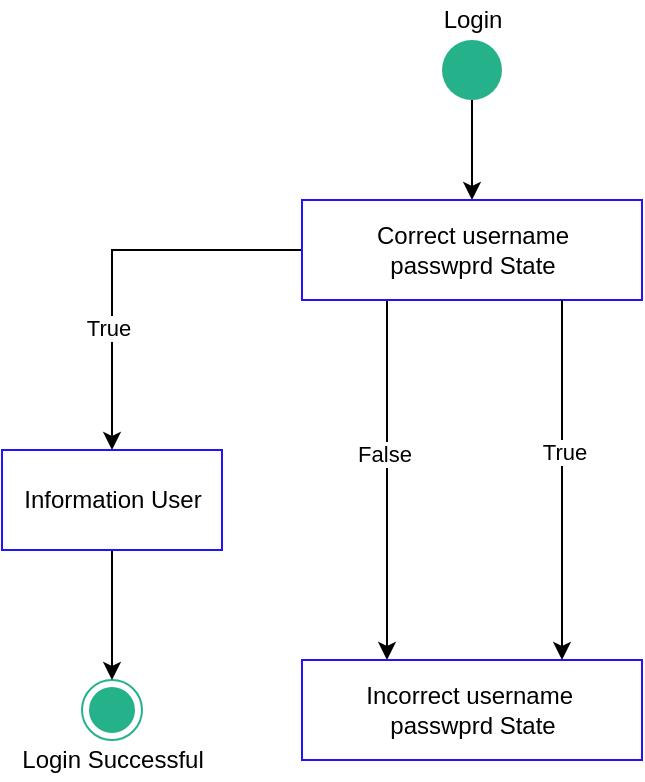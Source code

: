 <mxfile version="13.10.9" type="device"><diagram id="xjZ1TP7GKeIm2GnWvIMG" name="Page-1"><mxGraphModel dx="1038" dy="600" grid="1" gridSize="10" guides="1" tooltips="1" connect="1" arrows="1" fold="1" page="1" pageScale="1" pageWidth="827" pageHeight="1169" math="0" shadow="0"><root><mxCell id="0"/><mxCell id="1" parent="0"/><mxCell id="X1CfHO3oEr_nnljprPnM-12" style="edgeStyle=orthogonalEdgeStyle;rounded=0;orthogonalLoop=1;jettySize=auto;html=1;exitX=0.5;exitY=1;exitDx=0;exitDy=0;" edge="1" parent="1" source="X1CfHO3oEr_nnljprPnM-1" target="X1CfHO3oEr_nnljprPnM-3"><mxGeometry relative="1" as="geometry"/></mxCell><mxCell id="X1CfHO3oEr_nnljprPnM-1" value="" style="ellipse;strokeColor=none;fillColor=#25B18A;" vertex="1" parent="1"><mxGeometry x="460" y="130" width="30" height="30" as="geometry"/></mxCell><mxCell id="X1CfHO3oEr_nnljprPnM-2" value="" style="ellipse;html=1;shape=endState;fillColor=#25B18A;strokeColor=#25B18A;" vertex="1" parent="1"><mxGeometry x="280" y="450" width="30" height="30" as="geometry"/></mxCell><mxCell id="X1CfHO3oEr_nnljprPnM-10" style="edgeStyle=orthogonalEdgeStyle;rounded=0;orthogonalLoop=1;jettySize=auto;html=1;exitX=0;exitY=0.5;exitDx=0;exitDy=0;" edge="1" parent="1" source="X1CfHO3oEr_nnljprPnM-3" target="X1CfHO3oEr_nnljprPnM-6"><mxGeometry relative="1" as="geometry"/></mxCell><mxCell id="X1CfHO3oEr_nnljprPnM-20" value="True" style="edgeLabel;html=1;align=center;verticalAlign=middle;resizable=0;points=[];" vertex="1" connectable="0" parent="X1CfHO3oEr_nnljprPnM-10"><mxGeometry x="0.374" y="-2" relative="1" as="geometry"><mxPoint as="offset"/></mxGeometry></mxCell><mxCell id="X1CfHO3oEr_nnljprPnM-15" style="edgeStyle=orthogonalEdgeStyle;rounded=0;orthogonalLoop=1;jettySize=auto;html=1;exitX=0.25;exitY=1;exitDx=0;exitDy=0;entryX=0.25;entryY=0;entryDx=0;entryDy=0;" edge="1" parent="1" source="X1CfHO3oEr_nnljprPnM-3" target="X1CfHO3oEr_nnljprPnM-4"><mxGeometry relative="1" as="geometry"/></mxCell><mxCell id="X1CfHO3oEr_nnljprPnM-18" value="False" style="edgeLabel;html=1;align=center;verticalAlign=middle;resizable=0;points=[];" vertex="1" connectable="0" parent="X1CfHO3oEr_nnljprPnM-15"><mxGeometry x="-0.144" y="-2" relative="1" as="geometry"><mxPoint as="offset"/></mxGeometry></mxCell><mxCell id="X1CfHO3oEr_nnljprPnM-3" value="Correct username &lt;br&gt;passwprd State" style="html=1;strokeColor=#2212FF;" vertex="1" parent="1"><mxGeometry x="390" y="210" width="170" height="50" as="geometry"/></mxCell><mxCell id="X1CfHO3oEr_nnljprPnM-4" value="Incorrect username&amp;nbsp;&lt;br&gt;passwprd State" style="html=1;strokeColor=#2212FF;" vertex="1" parent="1"><mxGeometry x="390" y="440" width="170" height="50" as="geometry"/></mxCell><mxCell id="X1CfHO3oEr_nnljprPnM-11" style="edgeStyle=orthogonalEdgeStyle;rounded=0;orthogonalLoop=1;jettySize=auto;html=1;exitX=0.5;exitY=1;exitDx=0;exitDy=0;entryX=0.5;entryY=0;entryDx=0;entryDy=0;" edge="1" parent="1" source="X1CfHO3oEr_nnljprPnM-6" target="X1CfHO3oEr_nnljprPnM-2"><mxGeometry relative="1" as="geometry"/></mxCell><mxCell id="X1CfHO3oEr_nnljprPnM-6" value="Information User" style="html=1;strokeColor=#2212FF;" vertex="1" parent="1"><mxGeometry x="240" y="335" width="110" height="50" as="geometry"/></mxCell><mxCell id="X1CfHO3oEr_nnljprPnM-16" style="edgeStyle=orthogonalEdgeStyle;rounded=0;orthogonalLoop=1;jettySize=auto;html=1;exitX=0.25;exitY=1;exitDx=0;exitDy=0;entryX=0.25;entryY=0;entryDx=0;entryDy=0;" edge="1" parent="1"><mxGeometry relative="1" as="geometry"><mxPoint x="520" y="260" as="sourcePoint"/><mxPoint x="520" y="440" as="targetPoint"/></mxGeometry></mxCell><mxCell id="X1CfHO3oEr_nnljprPnM-19" value="True" style="edgeLabel;html=1;align=center;verticalAlign=middle;resizable=0;points=[];" vertex="1" connectable="0" parent="X1CfHO3oEr_nnljprPnM-16"><mxGeometry x="-0.156" y="1" relative="1" as="geometry"><mxPoint as="offset"/></mxGeometry></mxCell><mxCell id="X1CfHO3oEr_nnljprPnM-21" value="Login" style="text;html=1;align=center;verticalAlign=middle;resizable=0;points=[];autosize=1;" vertex="1" parent="1"><mxGeometry x="450" y="110" width="50" height="20" as="geometry"/></mxCell><mxCell id="X1CfHO3oEr_nnljprPnM-22" value="Login Successful" style="text;html=1;align=center;verticalAlign=middle;resizable=0;points=[];autosize=1;" vertex="1" parent="1"><mxGeometry x="240" y="480" width="110" height="20" as="geometry"/></mxCell></root></mxGraphModel></diagram></mxfile>